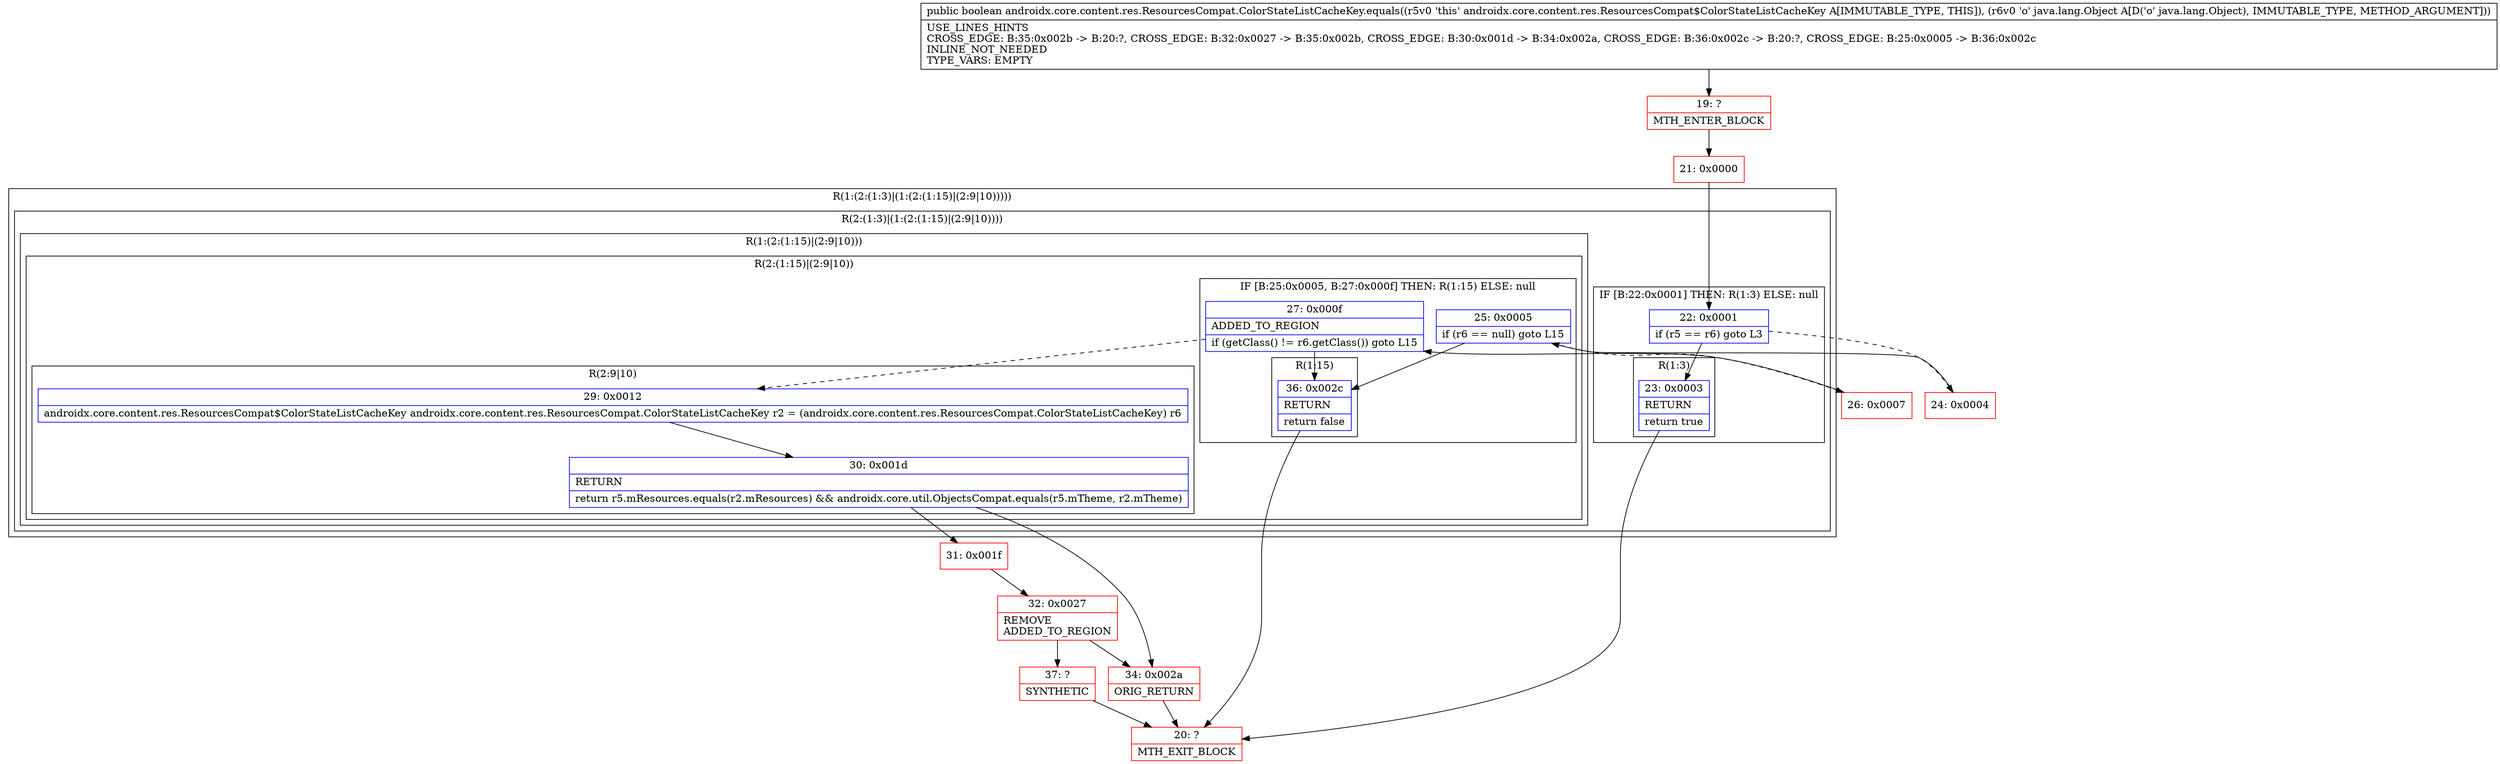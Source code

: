 digraph "CFG forandroidx.core.content.res.ResourcesCompat.ColorStateListCacheKey.equals(Ljava\/lang\/Object;)Z" {
subgraph cluster_Region_37055919 {
label = "R(1:(2:(1:3)|(1:(2:(1:15)|(2:9|10)))))";
node [shape=record,color=blue];
subgraph cluster_Region_1733525344 {
label = "R(2:(1:3)|(1:(2:(1:15)|(2:9|10))))";
node [shape=record,color=blue];
subgraph cluster_IfRegion_380286434 {
label = "IF [B:22:0x0001] THEN: R(1:3) ELSE: null";
node [shape=record,color=blue];
Node_22 [shape=record,label="{22\:\ 0x0001|if (r5 == r6) goto L3\l}"];
subgraph cluster_Region_992092664 {
label = "R(1:3)";
node [shape=record,color=blue];
Node_23 [shape=record,label="{23\:\ 0x0003|RETURN\l|return true\l}"];
}
}
subgraph cluster_Region_315849510 {
label = "R(1:(2:(1:15)|(2:9|10)))";
node [shape=record,color=blue];
subgraph cluster_Region_1854385763 {
label = "R(2:(1:15)|(2:9|10))";
node [shape=record,color=blue];
subgraph cluster_IfRegion_759239668 {
label = "IF [B:25:0x0005, B:27:0x000f] THEN: R(1:15) ELSE: null";
node [shape=record,color=blue];
Node_25 [shape=record,label="{25\:\ 0x0005|if (r6 == null) goto L15\l}"];
Node_27 [shape=record,label="{27\:\ 0x000f|ADDED_TO_REGION\l|if (getClass() != r6.getClass()) goto L15\l}"];
subgraph cluster_Region_130472517 {
label = "R(1:15)";
node [shape=record,color=blue];
Node_36 [shape=record,label="{36\:\ 0x002c|RETURN\l|return false\l}"];
}
}
subgraph cluster_Region_1385981956 {
label = "R(2:9|10)";
node [shape=record,color=blue];
Node_29 [shape=record,label="{29\:\ 0x0012|androidx.core.content.res.ResourcesCompat$ColorStateListCacheKey androidx.core.content.res.ResourcesCompat.ColorStateListCacheKey r2 = (androidx.core.content.res.ResourcesCompat.ColorStateListCacheKey) r6\l}"];
Node_30 [shape=record,label="{30\:\ 0x001d|RETURN\l|return r5.mResources.equals(r2.mResources) && androidx.core.util.ObjectsCompat.equals(r5.mTheme, r2.mTheme)\l}"];
}
}
}
}
}
Node_19 [shape=record,color=red,label="{19\:\ ?|MTH_ENTER_BLOCK\l}"];
Node_21 [shape=record,color=red,label="{21\:\ 0x0000}"];
Node_20 [shape=record,color=red,label="{20\:\ ?|MTH_EXIT_BLOCK\l}"];
Node_24 [shape=record,color=red,label="{24\:\ 0x0004}"];
Node_26 [shape=record,color=red,label="{26\:\ 0x0007}"];
Node_31 [shape=record,color=red,label="{31\:\ 0x001f}"];
Node_32 [shape=record,color=red,label="{32\:\ 0x0027|REMOVE\lADDED_TO_REGION\l}"];
Node_37 [shape=record,color=red,label="{37\:\ ?|SYNTHETIC\l}"];
Node_34 [shape=record,color=red,label="{34\:\ 0x002a|ORIG_RETURN\l}"];
MethodNode[shape=record,label="{public boolean androidx.core.content.res.ResourcesCompat.ColorStateListCacheKey.equals((r5v0 'this' androidx.core.content.res.ResourcesCompat$ColorStateListCacheKey A[IMMUTABLE_TYPE, THIS]), (r6v0 'o' java.lang.Object A[D('o' java.lang.Object), IMMUTABLE_TYPE, METHOD_ARGUMENT]))  | USE_LINES_HINTS\lCROSS_EDGE: B:35:0x002b \-\> B:20:?, CROSS_EDGE: B:32:0x0027 \-\> B:35:0x002b, CROSS_EDGE: B:30:0x001d \-\> B:34:0x002a, CROSS_EDGE: B:36:0x002c \-\> B:20:?, CROSS_EDGE: B:25:0x0005 \-\> B:36:0x002c\lINLINE_NOT_NEEDED\lTYPE_VARS: EMPTY\l}"];
MethodNode -> Node_19;Node_22 -> Node_23;
Node_22 -> Node_24[style=dashed];
Node_23 -> Node_20;
Node_25 -> Node_26[style=dashed];
Node_25 -> Node_36;
Node_27 -> Node_29[style=dashed];
Node_27 -> Node_36;
Node_36 -> Node_20;
Node_29 -> Node_30;
Node_30 -> Node_31;
Node_30 -> Node_34;
Node_19 -> Node_21;
Node_21 -> Node_22;
Node_24 -> Node_25;
Node_26 -> Node_27;
Node_31 -> Node_32;
Node_32 -> Node_34;
Node_32 -> Node_37;
Node_37 -> Node_20;
Node_34 -> Node_20;
}

